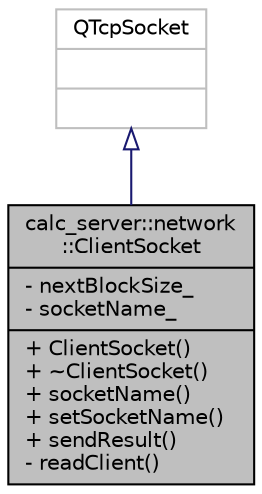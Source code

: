 digraph "calc_server::network::ClientSocket"
{
 // INTERACTIVE_SVG=YES
  bgcolor="transparent";
  edge [fontname="Helvetica",fontsize="10",labelfontname="Helvetica",labelfontsize="10"];
  node [fontname="Helvetica",fontsize="10",shape=record];
  Node1 [label="{calc_server::network\l::ClientSocket\n|- nextBlockSize_\l- socketName_\l|+ ClientSocket()\l+ ~ClientSocket()\l+ socketName()\l+ setSocketName()\l+ sendResult()\l- readClient()\l}",height=0.2,width=0.4,color="black", fillcolor="grey75", style="filled", fontcolor="black"];
  Node2 -> Node1 [dir="back",color="midnightblue",fontsize="10",style="solid",arrowtail="onormal",fontname="Helvetica"];
  Node2 [label="{QTcpSocket\n||}",height=0.2,width=0.4,color="grey75"];
}
